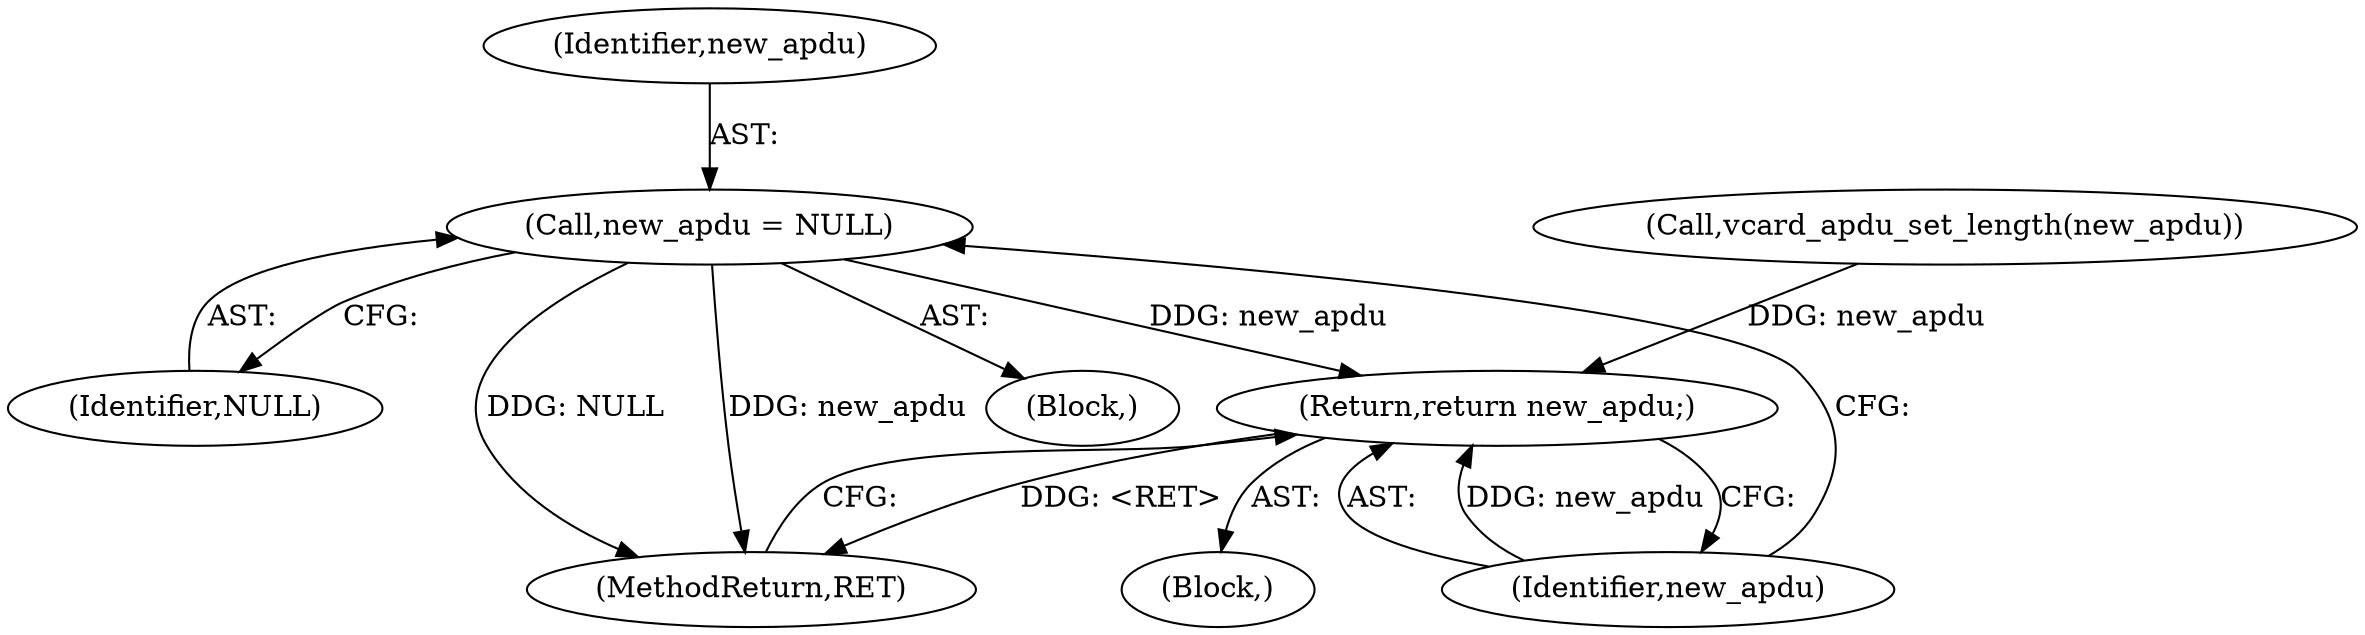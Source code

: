 digraph "0_spice_9113dc6a303604a2d9812ac70c17d076ef11886c@pointer" {
"1000166" [label="(Call,new_apdu = NULL)"];
"1000169" [label="(Return,return new_apdu;)"];
"1000168" [label="(Identifier,NULL)"];
"1000170" [label="(Identifier,new_apdu)"];
"1000166" [label="(Call,new_apdu = NULL)"];
"1000156" [label="(Call,vcard_apdu_set_length(new_apdu))"];
"1000167" [label="(Identifier,new_apdu)"];
"1000171" [label="(MethodReturn,RET)"];
"1000104" [label="(Block,)"];
"1000163" [label="(Block,)"];
"1000169" [label="(Return,return new_apdu;)"];
"1000166" -> "1000163"  [label="AST: "];
"1000166" -> "1000168"  [label="CFG: "];
"1000167" -> "1000166"  [label="AST: "];
"1000168" -> "1000166"  [label="AST: "];
"1000170" -> "1000166"  [label="CFG: "];
"1000166" -> "1000171"  [label="DDG: NULL"];
"1000166" -> "1000171"  [label="DDG: new_apdu"];
"1000166" -> "1000169"  [label="DDG: new_apdu"];
"1000169" -> "1000104"  [label="AST: "];
"1000169" -> "1000170"  [label="CFG: "];
"1000170" -> "1000169"  [label="AST: "];
"1000171" -> "1000169"  [label="CFG: "];
"1000169" -> "1000171"  [label="DDG: <RET>"];
"1000170" -> "1000169"  [label="DDG: new_apdu"];
"1000156" -> "1000169"  [label="DDG: new_apdu"];
}
